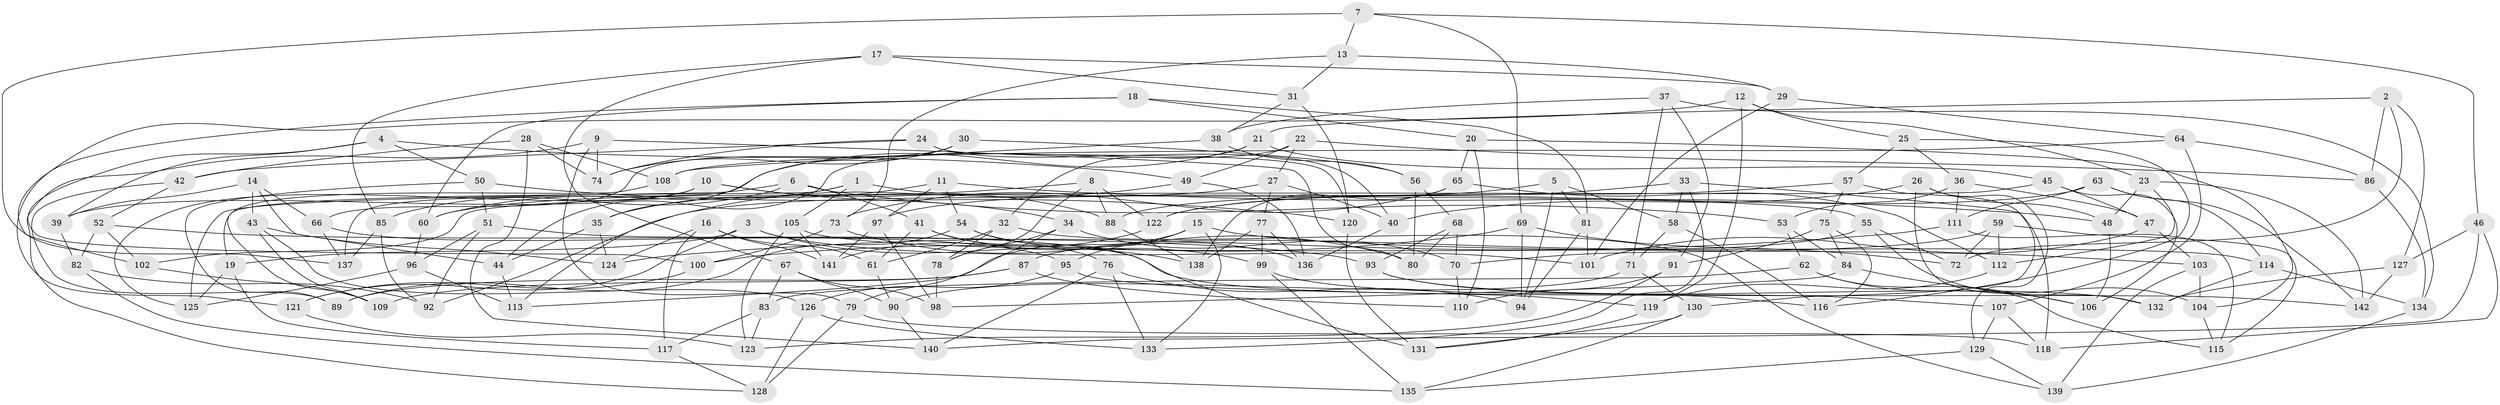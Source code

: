 // coarse degree distribution, {12: 0.028169014084507043, 6: 0.323943661971831, 4: 0.43661971830985913, 7: 0.014084507042253521, 13: 0.014084507042253521, 10: 0.04225352112676056, 8: 0.11267605633802817, 9: 0.014084507042253521, 11: 0.014084507042253521}
// Generated by graph-tools (version 1.1) at 2025/54/03/05/25 16:54:48]
// undirected, 142 vertices, 284 edges
graph export_dot {
graph [start="1"]
  node [color=gray90,style=filled];
  1;
  2;
  3;
  4;
  5;
  6;
  7;
  8;
  9;
  10;
  11;
  12;
  13;
  14;
  15;
  16;
  17;
  18;
  19;
  20;
  21;
  22;
  23;
  24;
  25;
  26;
  27;
  28;
  29;
  30;
  31;
  32;
  33;
  34;
  35;
  36;
  37;
  38;
  39;
  40;
  41;
  42;
  43;
  44;
  45;
  46;
  47;
  48;
  49;
  50;
  51;
  52;
  53;
  54;
  55;
  56;
  57;
  58;
  59;
  60;
  61;
  62;
  63;
  64;
  65;
  66;
  67;
  68;
  69;
  70;
  71;
  72;
  73;
  74;
  75;
  76;
  77;
  78;
  79;
  80;
  81;
  82;
  83;
  84;
  85;
  86;
  87;
  88;
  89;
  90;
  91;
  92;
  93;
  94;
  95;
  96;
  97;
  98;
  99;
  100;
  101;
  102;
  103;
  104;
  105;
  106;
  107;
  108;
  109;
  110;
  111;
  112;
  113;
  114;
  115;
  116;
  117;
  118;
  119;
  120;
  121;
  122;
  123;
  124;
  125;
  126;
  127;
  128;
  129;
  130;
  131;
  132;
  133;
  134;
  135;
  136;
  137;
  138;
  139;
  140;
  141;
  142;
  1 -- 105;
  1 -- 55;
  1 -- 60;
  1 -- 19;
  2 -- 21;
  2 -- 72;
  2 -- 127;
  2 -- 86;
  3 -- 19;
  3 -- 138;
  3 -- 121;
  3 -- 101;
  4 -- 49;
  4 -- 50;
  4 -- 100;
  4 -- 39;
  5 -- 81;
  5 -- 94;
  5 -- 97;
  5 -- 58;
  6 -- 53;
  6 -- 85;
  6 -- 41;
  6 -- 125;
  7 -- 13;
  7 -- 46;
  7 -- 69;
  7 -- 137;
  8 -- 60;
  8 -- 88;
  8 -- 78;
  8 -- 122;
  9 -- 79;
  9 -- 80;
  9 -- 74;
  9 -- 128;
  10 -- 125;
  10 -- 88;
  10 -- 39;
  10 -- 34;
  11 -- 54;
  11 -- 97;
  11 -- 35;
  11 -- 48;
  12 -- 119;
  12 -- 121;
  12 -- 23;
  12 -- 25;
  13 -- 29;
  13 -- 31;
  13 -- 73;
  14 -- 39;
  14 -- 66;
  14 -- 43;
  14 -- 44;
  15 -- 113;
  15 -- 133;
  15 -- 95;
  15 -- 103;
  16 -- 124;
  16 -- 61;
  16 -- 117;
  16 -- 141;
  17 -- 85;
  17 -- 67;
  17 -- 29;
  17 -- 31;
  18 -- 60;
  18 -- 20;
  18 -- 81;
  18 -- 102;
  19 -- 117;
  19 -- 125;
  20 -- 65;
  20 -- 110;
  20 -- 104;
  21 -- 32;
  21 -- 45;
  21 -- 137;
  22 -- 49;
  22 -- 86;
  22 -- 44;
  22 -- 27;
  23 -- 142;
  23 -- 112;
  23 -- 48;
  24 -- 120;
  24 -- 74;
  24 -- 40;
  24 -- 42;
  25 -- 116;
  25 -- 57;
  25 -- 36;
  26 -- 48;
  26 -- 40;
  26 -- 129;
  26 -- 132;
  27 -- 92;
  27 -- 77;
  27 -- 40;
  28 -- 74;
  28 -- 140;
  28 -- 42;
  28 -- 108;
  29 -- 101;
  29 -- 64;
  30 -- 56;
  30 -- 66;
  30 -- 35;
  30 -- 74;
  31 -- 38;
  31 -- 120;
  32 -- 139;
  32 -- 78;
  32 -- 61;
  33 -- 88;
  33 -- 58;
  33 -- 118;
  33 -- 133;
  34 -- 70;
  34 -- 78;
  34 -- 79;
  35 -- 124;
  35 -- 44;
  36 -- 47;
  36 -- 53;
  36 -- 111;
  37 -- 71;
  37 -- 38;
  37 -- 134;
  37 -- 91;
  38 -- 56;
  38 -- 108;
  39 -- 82;
  40 -- 136;
  41 -- 99;
  41 -- 76;
  41 -- 61;
  42 -- 89;
  42 -- 52;
  43 -- 126;
  43 -- 124;
  43 -- 109;
  44 -- 113;
  45 -- 106;
  45 -- 102;
  45 -- 47;
  46 -- 127;
  46 -- 140;
  46 -- 118;
  47 -- 101;
  47 -- 103;
  48 -- 106;
  49 -- 113;
  49 -- 136;
  50 -- 89;
  50 -- 120;
  50 -- 51;
  51 -- 96;
  51 -- 92;
  51 -- 119;
  52 -- 102;
  52 -- 93;
  52 -- 82;
  53 -- 62;
  53 -- 84;
  54 -- 89;
  54 -- 136;
  54 -- 131;
  55 -- 72;
  55 -- 87;
  55 -- 104;
  56 -- 68;
  56 -- 80;
  57 -- 75;
  57 -- 122;
  57 -- 130;
  58 -- 71;
  58 -- 116;
  59 -- 70;
  59 -- 72;
  59 -- 112;
  59 -- 115;
  60 -- 96;
  61 -- 90;
  62 -- 106;
  62 -- 115;
  62 -- 83;
  63 -- 114;
  63 -- 142;
  63 -- 111;
  63 -- 122;
  64 -- 107;
  64 -- 86;
  64 -- 108;
  65 -- 138;
  65 -- 112;
  65 -- 73;
  66 -- 137;
  66 -- 95;
  67 -- 83;
  67 -- 90;
  67 -- 98;
  68 -- 80;
  68 -- 70;
  68 -- 93;
  69 -- 94;
  69 -- 100;
  69 -- 72;
  70 -- 110;
  71 -- 90;
  71 -- 130;
  73 -- 80;
  73 -- 100;
  75 -- 116;
  75 -- 84;
  75 -- 91;
  76 -- 133;
  76 -- 140;
  76 -- 94;
  77 -- 136;
  77 -- 99;
  77 -- 138;
  78 -- 98;
  79 -- 118;
  79 -- 128;
  81 -- 94;
  81 -- 101;
  82 -- 135;
  82 -- 92;
  83 -- 117;
  83 -- 123;
  84 -- 106;
  84 -- 98;
  85 -- 92;
  85 -- 137;
  86 -- 134;
  87 -- 110;
  87 -- 89;
  87 -- 109;
  88 -- 138;
  90 -- 140;
  91 -- 123;
  91 -- 110;
  93 -- 107;
  93 -- 132;
  95 -- 126;
  95 -- 142;
  96 -- 125;
  96 -- 113;
  97 -- 141;
  97 -- 98;
  99 -- 116;
  99 -- 135;
  100 -- 121;
  102 -- 109;
  103 -- 139;
  103 -- 104;
  104 -- 115;
  105 -- 123;
  105 -- 141;
  105 -- 114;
  107 -- 118;
  107 -- 129;
  108 -- 109;
  111 -- 115;
  111 -- 124;
  112 -- 119;
  114 -- 132;
  114 -- 134;
  117 -- 128;
  119 -- 131;
  120 -- 131;
  121 -- 123;
  122 -- 141;
  126 -- 133;
  126 -- 128;
  127 -- 132;
  127 -- 142;
  129 -- 135;
  129 -- 139;
  130 -- 131;
  130 -- 135;
  134 -- 139;
}
